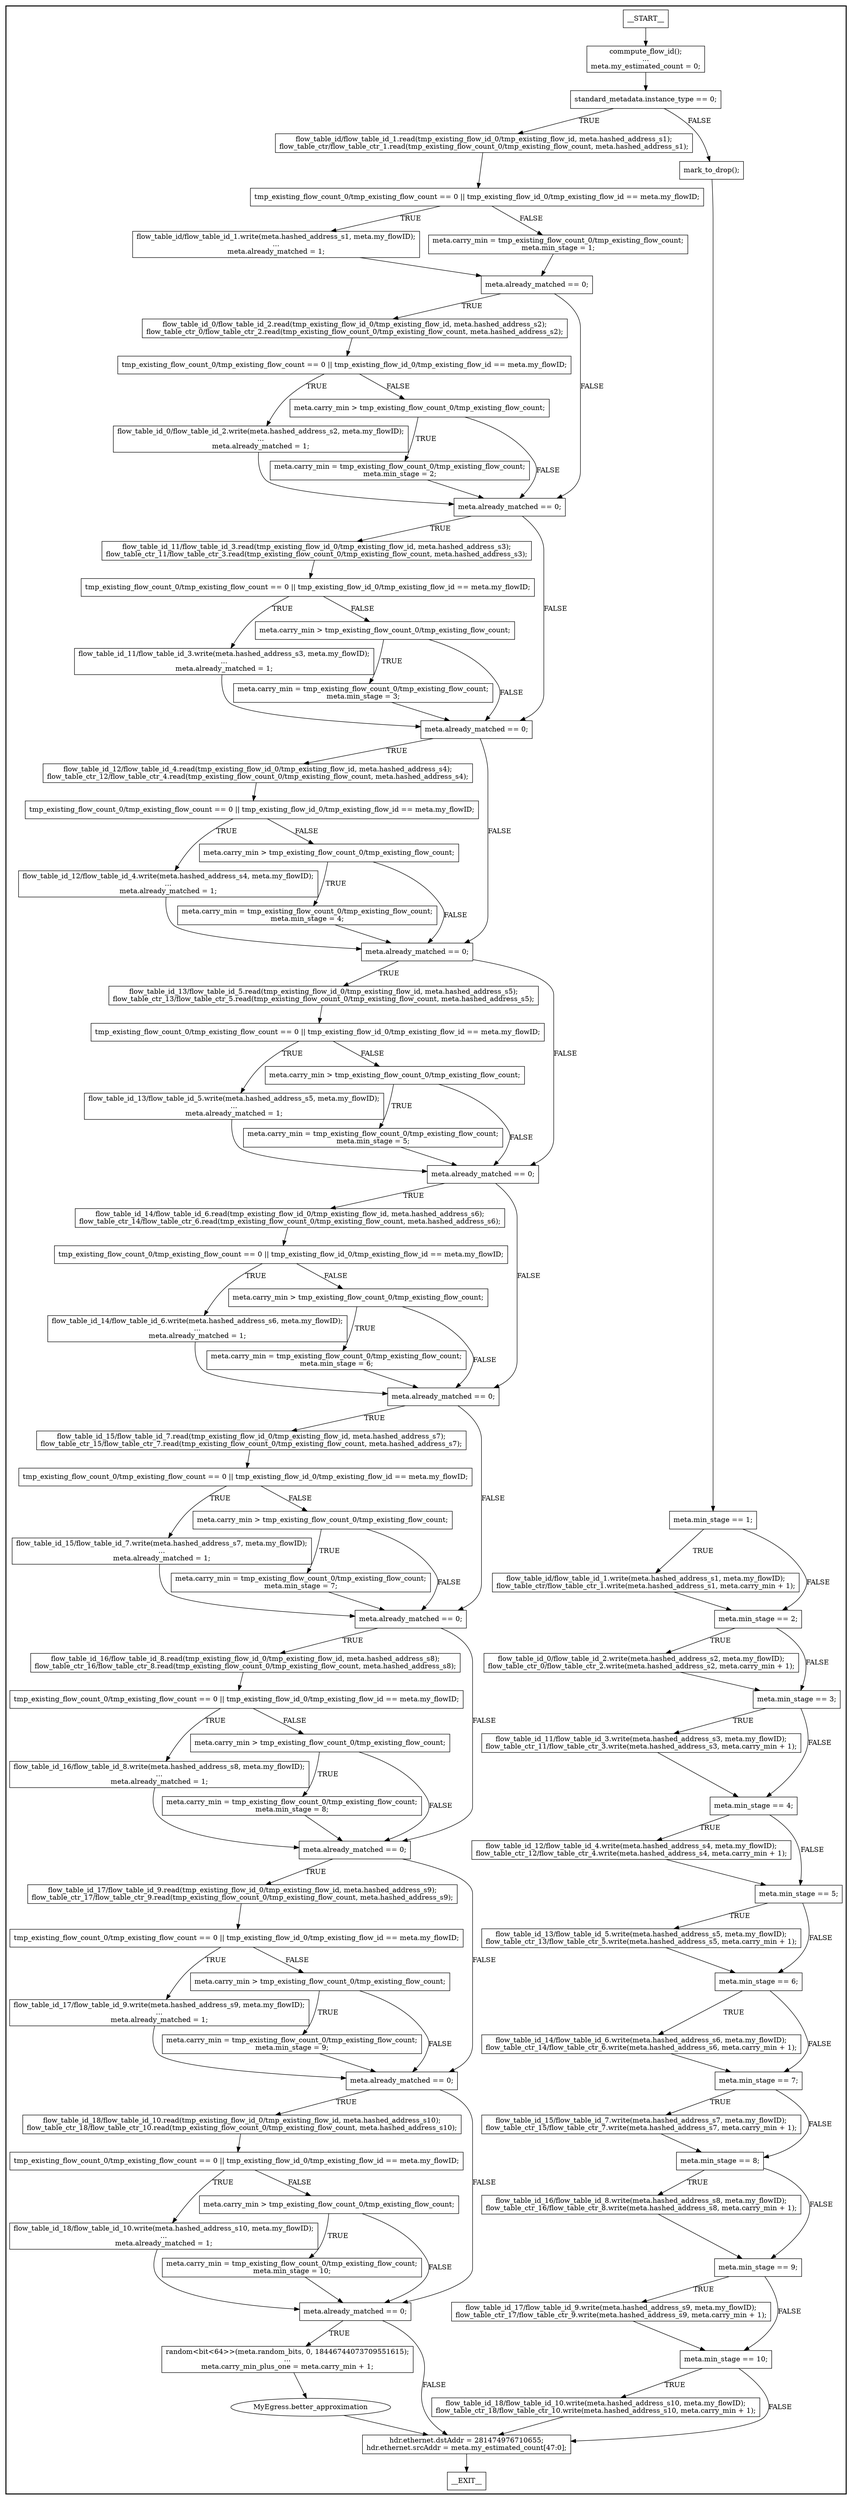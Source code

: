 digraph MyEgress {
subgraph cluster {
graph [
label="", labeljust=r, style=bold];
0[label=__START__, margin="", shape=rectangle, style=solid];
1[label=__EXIT__, margin="", shape=rectangle, style=solid];
2[label="commpute_flow_id();
...
meta.my_estimated_count = 0;", margin="", shape=rectangle, style=solid];
3[label="standard_metadata.instance_type == 0;", margin="", shape=rectangle, style=solid];
4[label="flow_table_id/flow_table_id_1.read(tmp_existing_flow_id_0/tmp_existing_flow_id, meta.hashed_address_s1);
flow_table_ctr/flow_table_ctr_1.read(tmp_existing_flow_count_0/tmp_existing_flow_count, meta.hashed_address_s1);", margin="", shape=rectangle, style=solid];
5[label="tmp_existing_flow_count_0/tmp_existing_flow_count == 0 || tmp_existing_flow_id_0/tmp_existing_flow_id == meta.my_flowID;", margin="", shape=rectangle, style=solid];
6[label="flow_table_id/flow_table_id_1.write(meta.hashed_address_s1, meta.my_flowID);
...
meta.already_matched = 1;", margin="", shape=rectangle, style=solid];
7[label="meta.carry_min = tmp_existing_flow_count_0/tmp_existing_flow_count;
meta.min_stage = 1;", margin="", shape=rectangle, style=solid];
8[label="meta.already_matched == 0;", margin="", shape=rectangle, style=solid];
9[label="flow_table_id_0/flow_table_id_2.read(tmp_existing_flow_id_0/tmp_existing_flow_id, meta.hashed_address_s2);
flow_table_ctr_0/flow_table_ctr_2.read(tmp_existing_flow_count_0/tmp_existing_flow_count, meta.hashed_address_s2);", margin="", shape=rectangle, style=solid];
10[label="tmp_existing_flow_count_0/tmp_existing_flow_count == 0 || tmp_existing_flow_id_0/tmp_existing_flow_id == meta.my_flowID;", margin="", shape=rectangle, style=solid];
11[label="flow_table_id_0/flow_table_id_2.write(meta.hashed_address_s2, meta.my_flowID);
...
meta.already_matched = 1;", margin="", shape=rectangle, style=solid];
12[label="meta.carry_min > tmp_existing_flow_count_0/tmp_existing_flow_count;", margin="", shape=rectangle, style=solid];
13[label="meta.carry_min = tmp_existing_flow_count_0/tmp_existing_flow_count;
meta.min_stage = 2;", margin="", shape=rectangle, style=solid];
14[label="meta.already_matched == 0;", margin="", shape=rectangle, style=solid];
15[label="flow_table_id_11/flow_table_id_3.read(tmp_existing_flow_id_0/tmp_existing_flow_id, meta.hashed_address_s3);
flow_table_ctr_11/flow_table_ctr_3.read(tmp_existing_flow_count_0/tmp_existing_flow_count, meta.hashed_address_s3);", margin="", shape=rectangle, style=solid];
16[label="tmp_existing_flow_count_0/tmp_existing_flow_count == 0 || tmp_existing_flow_id_0/tmp_existing_flow_id == meta.my_flowID;", margin="", shape=rectangle, style=solid];
17[label="flow_table_id_11/flow_table_id_3.write(meta.hashed_address_s3, meta.my_flowID);
...
meta.already_matched = 1;", margin="", shape=rectangle, style=solid];
18[label="meta.carry_min > tmp_existing_flow_count_0/tmp_existing_flow_count;", margin="", shape=rectangle, style=solid];
19[label="meta.carry_min = tmp_existing_flow_count_0/tmp_existing_flow_count;
meta.min_stage = 3;", margin="", shape=rectangle, style=solid];
20[label="meta.already_matched == 0;", margin="", shape=rectangle, style=solid];
21[label="flow_table_id_12/flow_table_id_4.read(tmp_existing_flow_id_0/tmp_existing_flow_id, meta.hashed_address_s4);
flow_table_ctr_12/flow_table_ctr_4.read(tmp_existing_flow_count_0/tmp_existing_flow_count, meta.hashed_address_s4);", margin="", shape=rectangle, style=solid];
22[label="tmp_existing_flow_count_0/tmp_existing_flow_count == 0 || tmp_existing_flow_id_0/tmp_existing_flow_id == meta.my_flowID;", margin="", shape=rectangle, style=solid];
23[label="flow_table_id_12/flow_table_id_4.write(meta.hashed_address_s4, meta.my_flowID);
...
meta.already_matched = 1;", margin="", shape=rectangle, style=solid];
24[label="meta.carry_min > tmp_existing_flow_count_0/tmp_existing_flow_count;", margin="", shape=rectangle, style=solid];
25[label="meta.carry_min = tmp_existing_flow_count_0/tmp_existing_flow_count;
meta.min_stage = 4;", margin="", shape=rectangle, style=solid];
26[label="meta.already_matched == 0;", margin="", shape=rectangle, style=solid];
27[label="flow_table_id_13/flow_table_id_5.read(tmp_existing_flow_id_0/tmp_existing_flow_id, meta.hashed_address_s5);
flow_table_ctr_13/flow_table_ctr_5.read(tmp_existing_flow_count_0/tmp_existing_flow_count, meta.hashed_address_s5);", margin="", shape=rectangle, style=solid];
28[label="tmp_existing_flow_count_0/tmp_existing_flow_count == 0 || tmp_existing_flow_id_0/tmp_existing_flow_id == meta.my_flowID;", margin="", shape=rectangle, style=solid];
29[label="flow_table_id_13/flow_table_id_5.write(meta.hashed_address_s5, meta.my_flowID);
...
meta.already_matched = 1;", margin="", shape=rectangle, style=solid];
30[label="meta.carry_min > tmp_existing_flow_count_0/tmp_existing_flow_count;", margin="", shape=rectangle, style=solid];
31[label="meta.carry_min = tmp_existing_flow_count_0/tmp_existing_flow_count;
meta.min_stage = 5;", margin="", shape=rectangle, style=solid];
32[label="meta.already_matched == 0;", margin="", shape=rectangle, style=solid];
33[label="flow_table_id_14/flow_table_id_6.read(tmp_existing_flow_id_0/tmp_existing_flow_id, meta.hashed_address_s6);
flow_table_ctr_14/flow_table_ctr_6.read(tmp_existing_flow_count_0/tmp_existing_flow_count, meta.hashed_address_s6);", margin="", shape=rectangle, style=solid];
34[label="tmp_existing_flow_count_0/tmp_existing_flow_count == 0 || tmp_existing_flow_id_0/tmp_existing_flow_id == meta.my_flowID;", margin="", shape=rectangle, style=solid];
35[label="flow_table_id_14/flow_table_id_6.write(meta.hashed_address_s6, meta.my_flowID);
...
meta.already_matched = 1;", margin="", shape=rectangle, style=solid];
36[label="meta.carry_min > tmp_existing_flow_count_0/tmp_existing_flow_count;", margin="", shape=rectangle, style=solid];
37[label="meta.carry_min = tmp_existing_flow_count_0/tmp_existing_flow_count;
meta.min_stage = 6;", margin="", shape=rectangle, style=solid];
38[label="meta.already_matched == 0;", margin="", shape=rectangle, style=solid];
39[label="flow_table_id_15/flow_table_id_7.read(tmp_existing_flow_id_0/tmp_existing_flow_id, meta.hashed_address_s7);
flow_table_ctr_15/flow_table_ctr_7.read(tmp_existing_flow_count_0/tmp_existing_flow_count, meta.hashed_address_s7);", margin="", shape=rectangle, style=solid];
40[label="tmp_existing_flow_count_0/tmp_existing_flow_count == 0 || tmp_existing_flow_id_0/tmp_existing_flow_id == meta.my_flowID;", margin="", shape=rectangle, style=solid];
41[label="flow_table_id_15/flow_table_id_7.write(meta.hashed_address_s7, meta.my_flowID);
...
meta.already_matched = 1;", margin="", shape=rectangle, style=solid];
42[label="meta.carry_min > tmp_existing_flow_count_0/tmp_existing_flow_count;", margin="", shape=rectangle, style=solid];
43[label="meta.carry_min = tmp_existing_flow_count_0/tmp_existing_flow_count;
meta.min_stage = 7;", margin="", shape=rectangle, style=solid];
44[label="meta.already_matched == 0;", margin="", shape=rectangle, style=solid];
45[label="flow_table_id_16/flow_table_id_8.read(tmp_existing_flow_id_0/tmp_existing_flow_id, meta.hashed_address_s8);
flow_table_ctr_16/flow_table_ctr_8.read(tmp_existing_flow_count_0/tmp_existing_flow_count, meta.hashed_address_s8);", margin="", shape=rectangle, style=solid];
46[label="tmp_existing_flow_count_0/tmp_existing_flow_count == 0 || tmp_existing_flow_id_0/tmp_existing_flow_id == meta.my_flowID;", margin="", shape=rectangle, style=solid];
47[label="flow_table_id_16/flow_table_id_8.write(meta.hashed_address_s8, meta.my_flowID);
...
meta.already_matched = 1;", margin="", shape=rectangle, style=solid];
48[label="meta.carry_min > tmp_existing_flow_count_0/tmp_existing_flow_count;", margin="", shape=rectangle, style=solid];
49[label="meta.carry_min = tmp_existing_flow_count_0/tmp_existing_flow_count;
meta.min_stage = 8;", margin="", shape=rectangle, style=solid];
50[label="meta.already_matched == 0;", margin="", shape=rectangle, style=solid];
51[label="flow_table_id_17/flow_table_id_9.read(tmp_existing_flow_id_0/tmp_existing_flow_id, meta.hashed_address_s9);
flow_table_ctr_17/flow_table_ctr_9.read(tmp_existing_flow_count_0/tmp_existing_flow_count, meta.hashed_address_s9);", margin="", shape=rectangle, style=solid];
52[label="tmp_existing_flow_count_0/tmp_existing_flow_count == 0 || tmp_existing_flow_id_0/tmp_existing_flow_id == meta.my_flowID;", margin="", shape=rectangle, style=solid];
53[label="flow_table_id_17/flow_table_id_9.write(meta.hashed_address_s9, meta.my_flowID);
...
meta.already_matched = 1;", margin="", shape=rectangle, style=solid];
54[label="meta.carry_min > tmp_existing_flow_count_0/tmp_existing_flow_count;", margin="", shape=rectangle, style=solid];
55[label="meta.carry_min = tmp_existing_flow_count_0/tmp_existing_flow_count;
meta.min_stage = 9;", margin="", shape=rectangle, style=solid];
56[label="meta.already_matched == 0;", margin="", shape=rectangle, style=solid];
57[label="flow_table_id_18/flow_table_id_10.read(tmp_existing_flow_id_0/tmp_existing_flow_id, meta.hashed_address_s10);
flow_table_ctr_18/flow_table_ctr_10.read(tmp_existing_flow_count_0/tmp_existing_flow_count, meta.hashed_address_s10);", margin="", shape=rectangle, style=solid];
58[label="tmp_existing_flow_count_0/tmp_existing_flow_count == 0 || tmp_existing_flow_id_0/tmp_existing_flow_id == meta.my_flowID;", margin="", shape=rectangle, style=solid];
59[label="flow_table_id_18/flow_table_id_10.write(meta.hashed_address_s10, meta.my_flowID);
...
meta.already_matched = 1;", margin="", shape=rectangle, style=solid];
60[label="meta.carry_min > tmp_existing_flow_count_0/tmp_existing_flow_count;", margin="", shape=rectangle, style=solid];
61[label="meta.carry_min = tmp_existing_flow_count_0/tmp_existing_flow_count;
meta.min_stage = 10;", margin="", shape=rectangle, style=solid];
62[label="meta.already_matched == 0;", margin="", shape=rectangle, style=solid];
63[label="random<bit<64>>(meta.random_bits, 0, 18446744073709551615);
...
meta.carry_min_plus_one = meta.carry_min + 1;", margin="", shape=rectangle, style=solid];
64[label="MyEgress.better_approximation", margin="", shape=ellipse, style=solid];
65[label="mark_to_drop();", margin="", shape=rectangle, style=solid];
66[label="meta.min_stage == 1;", margin="", shape=rectangle, style=solid];
67[label="flow_table_id/flow_table_id_1.write(meta.hashed_address_s1, meta.my_flowID);
flow_table_ctr/flow_table_ctr_1.write(meta.hashed_address_s1, meta.carry_min + 1);", margin="", shape=rectangle, style=solid];
68[label="meta.min_stage == 2;", margin="", shape=rectangle, style=solid];
69[label="flow_table_id_0/flow_table_id_2.write(meta.hashed_address_s2, meta.my_flowID);
flow_table_ctr_0/flow_table_ctr_2.write(meta.hashed_address_s2, meta.carry_min + 1);", margin="", shape=rectangle, style=solid];
70[label="meta.min_stage == 3;", margin="", shape=rectangle, style=solid];
71[label="flow_table_id_11/flow_table_id_3.write(meta.hashed_address_s3, meta.my_flowID);
flow_table_ctr_11/flow_table_ctr_3.write(meta.hashed_address_s3, meta.carry_min + 1);", margin="", shape=rectangle, style=solid];
72[label="meta.min_stage == 4;", margin="", shape=rectangle, style=solid];
73[label="flow_table_id_12/flow_table_id_4.write(meta.hashed_address_s4, meta.my_flowID);
flow_table_ctr_12/flow_table_ctr_4.write(meta.hashed_address_s4, meta.carry_min + 1);", margin="", shape=rectangle, style=solid];
74[label="meta.min_stage == 5;", margin="", shape=rectangle, style=solid];
75[label="flow_table_id_13/flow_table_id_5.write(meta.hashed_address_s5, meta.my_flowID);
flow_table_ctr_13/flow_table_ctr_5.write(meta.hashed_address_s5, meta.carry_min + 1);", margin="", shape=rectangle, style=solid];
76[label="meta.min_stage == 6;", margin="", shape=rectangle, style=solid];
77[label="flow_table_id_14/flow_table_id_6.write(meta.hashed_address_s6, meta.my_flowID);
flow_table_ctr_14/flow_table_ctr_6.write(meta.hashed_address_s6, meta.carry_min + 1);", margin="", shape=rectangle, style=solid];
78[label="meta.min_stage == 7;", margin="", shape=rectangle, style=solid];
79[label="flow_table_id_15/flow_table_id_7.write(meta.hashed_address_s7, meta.my_flowID);
flow_table_ctr_15/flow_table_ctr_7.write(meta.hashed_address_s7, meta.carry_min + 1);", margin="", shape=rectangle, style=solid];
80[label="meta.min_stage == 8;", margin="", shape=rectangle, style=solid];
81[label="flow_table_id_16/flow_table_id_8.write(meta.hashed_address_s8, meta.my_flowID);
flow_table_ctr_16/flow_table_ctr_8.write(meta.hashed_address_s8, meta.carry_min + 1);", margin="", shape=rectangle, style=solid];
82[label="meta.min_stage == 9;", margin="", shape=rectangle, style=solid];
83[label="flow_table_id_17/flow_table_id_9.write(meta.hashed_address_s9, meta.my_flowID);
flow_table_ctr_17/flow_table_ctr_9.write(meta.hashed_address_s9, meta.carry_min + 1);", margin="", shape=rectangle, style=solid];
84[label="meta.min_stage == 10;", margin="", shape=rectangle, style=solid];
85[label="flow_table_id_18/flow_table_id_10.write(meta.hashed_address_s10, meta.my_flowID);
flow_table_ctr_18/flow_table_ctr_10.write(meta.hashed_address_s10, meta.carry_min + 1);", margin="", shape=rectangle, style=solid];
86[label="hdr.ethernet.dstAddr = 281474976710655;
hdr.ethernet.srcAddr = meta.my_estimated_count[47:0];", margin="", shape=rectangle, style=solid];
0 -> 2[label=""];
2 -> 3[label=""];
3 -> 4[label=TRUE];
3 -> 65[label=FALSE];
4 -> 5[label=""];
5 -> 6[label=TRUE];
5 -> 7[label=FALSE];
6 -> 8[label=""];
7 -> 8[label=""];
8 -> 9[label=TRUE];
8 -> 14[label=FALSE];
9 -> 10[label=""];
10 -> 11[label=TRUE];
10 -> 12[label=FALSE];
11 -> 14[label=""];
12 -> 13[label=TRUE];
12 -> 14[label=FALSE];
13 -> 14[label=""];
14 -> 15[label=TRUE];
14 -> 20[label=FALSE];
15 -> 16[label=""];
16 -> 17[label=TRUE];
16 -> 18[label=FALSE];
17 -> 20[label=""];
18 -> 19[label=TRUE];
18 -> 20[label=FALSE];
19 -> 20[label=""];
20 -> 21[label=TRUE];
20 -> 26[label=FALSE];
21 -> 22[label=""];
22 -> 23[label=TRUE];
22 -> 24[label=FALSE];
23 -> 26[label=""];
24 -> 25[label=TRUE];
24 -> 26[label=FALSE];
25 -> 26[label=""];
26 -> 27[label=TRUE];
26 -> 32[label=FALSE];
27 -> 28[label=""];
28 -> 29[label=TRUE];
28 -> 30[label=FALSE];
29 -> 32[label=""];
30 -> 31[label=TRUE];
30 -> 32[label=FALSE];
31 -> 32[label=""];
32 -> 33[label=TRUE];
32 -> 38[label=FALSE];
33 -> 34[label=""];
34 -> 35[label=TRUE];
34 -> 36[label=FALSE];
35 -> 38[label=""];
36 -> 37[label=TRUE];
36 -> 38[label=FALSE];
37 -> 38[label=""];
38 -> 39[label=TRUE];
38 -> 44[label=FALSE];
39 -> 40[label=""];
40 -> 41[label=TRUE];
40 -> 42[label=FALSE];
41 -> 44[label=""];
42 -> 43[label=TRUE];
42 -> 44[label=FALSE];
43 -> 44[label=""];
44 -> 45[label=TRUE];
44 -> 50[label=FALSE];
45 -> 46[label=""];
46 -> 47[label=TRUE];
46 -> 48[label=FALSE];
47 -> 50[label=""];
48 -> 49[label=TRUE];
48 -> 50[label=FALSE];
49 -> 50[label=""];
50 -> 51[label=TRUE];
50 -> 56[label=FALSE];
51 -> 52[label=""];
52 -> 53[label=TRUE];
52 -> 54[label=FALSE];
53 -> 56[label=""];
54 -> 55[label=TRUE];
54 -> 56[label=FALSE];
55 -> 56[label=""];
56 -> 57[label=TRUE];
56 -> 62[label=FALSE];
57 -> 58[label=""];
58 -> 59[label=TRUE];
58 -> 60[label=FALSE];
59 -> 62[label=""];
60 -> 61[label=TRUE];
60 -> 62[label=FALSE];
61 -> 62[label=""];
62 -> 63[label=TRUE];
62 -> 86[label=FALSE];
63 -> 64[label=""];
64 -> 86[label=""];
65 -> 66[label=""];
66 -> 67[label=TRUE];
66 -> 68[label=FALSE];
67 -> 68[label=""];
68 -> 69[label=TRUE];
68 -> 70[label=FALSE];
69 -> 70[label=""];
70 -> 71[label=TRUE];
70 -> 72[label=FALSE];
71 -> 72[label=""];
72 -> 73[label=TRUE];
72 -> 74[label=FALSE];
73 -> 74[label=""];
74 -> 75[label=TRUE];
74 -> 76[label=FALSE];
75 -> 76[label=""];
76 -> 77[label=TRUE];
76 -> 78[label=FALSE];
77 -> 78[label=""];
78 -> 79[label=TRUE];
78 -> 80[label=FALSE];
79 -> 80[label=""];
80 -> 81[label=TRUE];
80 -> 82[label=FALSE];
81 -> 82[label=""];
82 -> 83[label=TRUE];
82 -> 84[label=FALSE];
83 -> 84[label=""];
84 -> 85[label=TRUE];
84 -> 86[label=FALSE];
85 -> 86[label=""];
86 -> 1[label=""];
}
}

